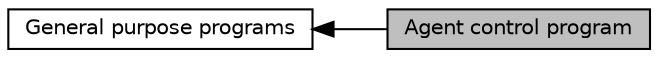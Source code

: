 digraph "Agent control program"
{
  edge [fontname="Helvetica",fontsize="10",labelfontname="Helvetica",labelfontsize="10"];
  node [fontname="Helvetica",fontsize="10",shape=record];
  rankdir=LR;
  Node1 [label="General purpose programs",height=0.2,width=0.4,color="black", fillcolor="white", style="filled",URL="$group__general.html"];
  Node0 [label="Agent control program",height=0.2,width=0.4,color="black", fillcolor="grey75", style="filled", fontcolor="black"];
  Node1->Node0 [shape=plaintext, dir="back", style="solid"];
}
